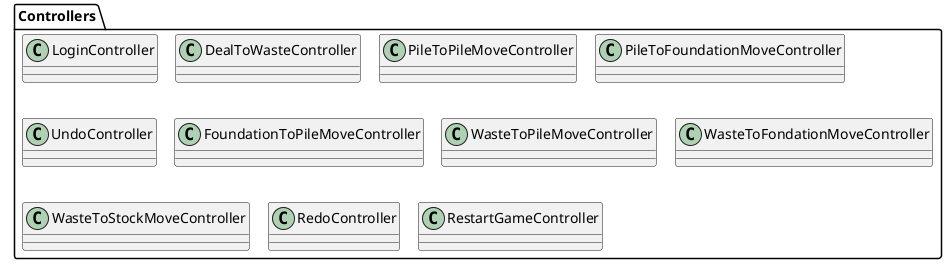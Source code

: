 @startuml ArquitecturaMVC
!pragma layout smetana

top to bottom direction

package Controllers {
    class LoginController
    class DealToWasteController
    class PileToPileMoveController
    class PileToFoundationMoveController
    class UndoController
    class FoundationToPileMoveController
    class WasteToPileMoveController
    class WasteToFondationMoveController
    class WasteToStockMoveController
    class RedoController
    class RestartGameController
} 

@enduml 